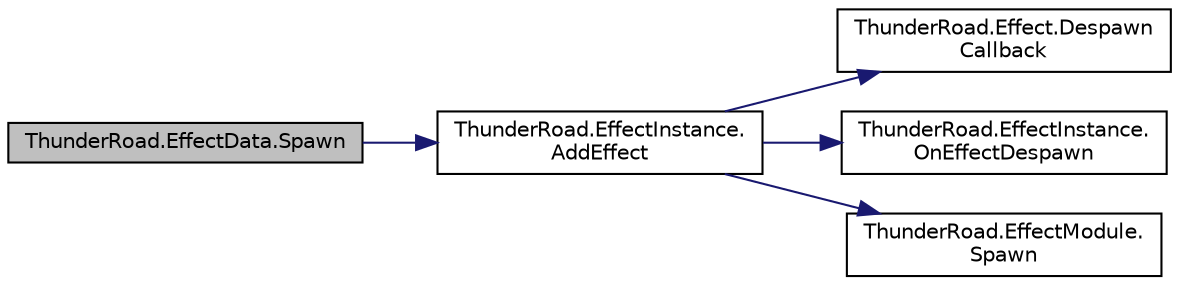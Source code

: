 digraph "ThunderRoad.EffectData.Spawn"
{
 // LATEX_PDF_SIZE
  edge [fontname="Helvetica",fontsize="10",labelfontname="Helvetica",labelfontsize="10"];
  node [fontname="Helvetica",fontsize="10",shape=record];
  rankdir="LR";
  Node1 [label="ThunderRoad.EffectData.Spawn",height=0.2,width=0.4,color="black", fillcolor="grey75", style="filled", fontcolor="black",tooltip="Spawns the specified position."];
  Node1 -> Node2 [color="midnightblue",fontsize="10",style="solid",fontname="Helvetica"];
  Node2 [label="ThunderRoad.EffectInstance.\lAddEffect",height=0.2,width=0.4,color="black", fillcolor="white", style="filled",URL="$class_thunder_road_1_1_effect_instance.html#a8aa9813c6fda4bd8ddb96026db5ed114",tooltip="Adds the effect."];
  Node2 -> Node3 [color="midnightblue",fontsize="10",style="solid",fontname="Helvetica"];
  Node3 [label="ThunderRoad.Effect.Despawn\lCallback",height=0.2,width=0.4,color="black", fillcolor="white", style="filled",URL="$class_thunder_road_1_1_effect.html#ae9189f0c1df22cb3f6313724eb1277d4",tooltip="Delegate DespawnCallback"];
  Node2 -> Node4 [color="midnightblue",fontsize="10",style="solid",fontname="Helvetica"];
  Node4 [label="ThunderRoad.EffectInstance.\lOnEffectDespawn",height=0.2,width=0.4,color="black", fillcolor="white", style="filled",URL="$class_thunder_road_1_1_effect_instance.html#aff91a96c5cc58ae2f83bacd93644d792",tooltip="Called when [effect despawn]."];
  Node2 -> Node5 [color="midnightblue",fontsize="10",style="solid",fontname="Helvetica"];
  Node5 [label="ThunderRoad.EffectModule.\lSpawn",height=0.2,width=0.4,color="black", fillcolor="white", style="filled",URL="$class_thunder_road_1_1_effect_module.html#af843e8e1f68158d687a2bef539ec82bb",tooltip="Spawns the specified effect data."];
}
